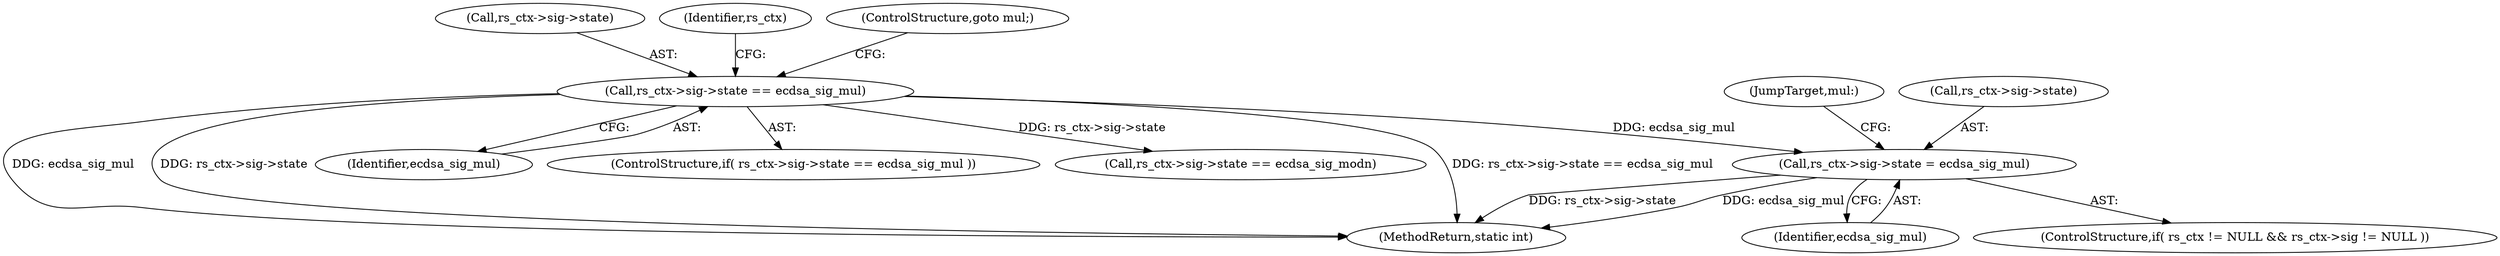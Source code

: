 digraph "0_mbedtls_33f66ba6fd234114aa37f0209dac031bb2870a9b_0@pointer" {
"1000300" [label="(Call,rs_ctx->sig->state = ecdsa_sig_mul)"];
"1000233" [label="(Call,rs_ctx->sig->state == ecdsa_sig_mul)"];
"1000307" [label="(JumpTarget,mul:)"];
"1000300" [label="(Call,rs_ctx->sig->state = ecdsa_sig_mul)"];
"1000456" [label="(MethodReturn,static int)"];
"1000301" [label="(Call,rs_ctx->sig->state)"];
"1000234" [label="(Call,rs_ctx->sig->state)"];
"1000245" [label="(Identifier,rs_ctx)"];
"1000233" [label="(Call,rs_ctx->sig->state == ecdsa_sig_mul)"];
"1000239" [label="(Identifier,ecdsa_sig_mul)"];
"1000232" [label="(ControlStructure,if( rs_ctx->sig->state == ecdsa_sig_mul ))"];
"1000242" [label="(Call,rs_ctx->sig->state == ecdsa_sig_modn)"];
"1000306" [label="(Identifier,ecdsa_sig_mul)"];
"1000240" [label="(ControlStructure,goto mul;)"];
"1000290" [label="(ControlStructure,if( rs_ctx != NULL && rs_ctx->sig != NULL ))"];
"1000300" -> "1000290"  [label="AST: "];
"1000300" -> "1000306"  [label="CFG: "];
"1000301" -> "1000300"  [label="AST: "];
"1000306" -> "1000300"  [label="AST: "];
"1000307" -> "1000300"  [label="CFG: "];
"1000300" -> "1000456"  [label="DDG: rs_ctx->sig->state"];
"1000300" -> "1000456"  [label="DDG: ecdsa_sig_mul"];
"1000233" -> "1000300"  [label="DDG: ecdsa_sig_mul"];
"1000233" -> "1000232"  [label="AST: "];
"1000233" -> "1000239"  [label="CFG: "];
"1000234" -> "1000233"  [label="AST: "];
"1000239" -> "1000233"  [label="AST: "];
"1000240" -> "1000233"  [label="CFG: "];
"1000245" -> "1000233"  [label="CFG: "];
"1000233" -> "1000456"  [label="DDG: rs_ctx->sig->state == ecdsa_sig_mul"];
"1000233" -> "1000456"  [label="DDG: ecdsa_sig_mul"];
"1000233" -> "1000456"  [label="DDG: rs_ctx->sig->state"];
"1000233" -> "1000242"  [label="DDG: rs_ctx->sig->state"];
}
